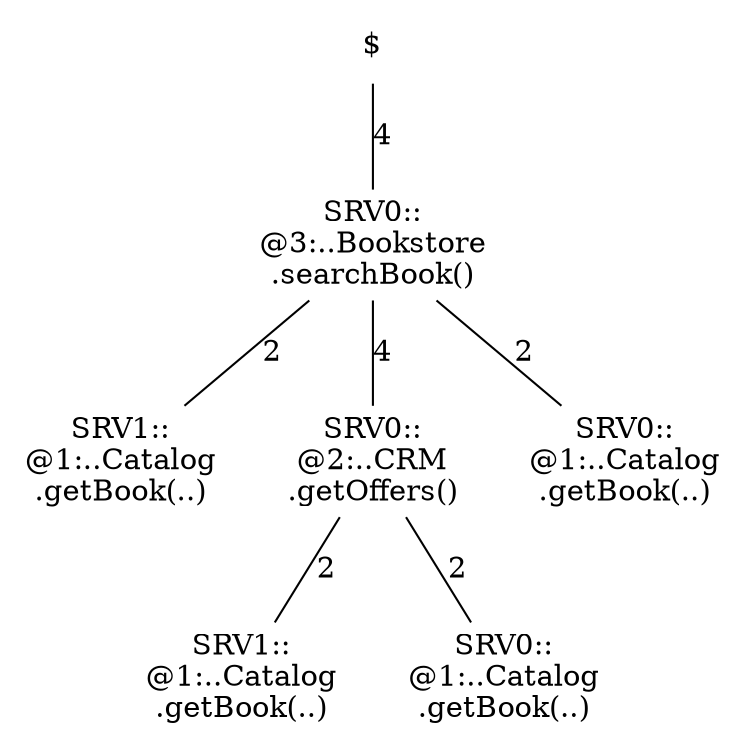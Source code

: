 digraph G {
0[label ="$",shape=none];
1[label ="SRV0::\n@3:..Bookstore\n.searchBook()",shape=none];
2[label ="SRV1::\n@1:..Catalog\n.getBook(..)",shape=none];
3[label ="SRV0::\n@2:..CRM\n.getOffers()",shape=none];
4[label ="SRV1::\n@1:..Catalog\n.getBook(..)",shape=none];
5[label ="SRV0::\n@1:..Catalog\n.getBook(..)",shape=none];
6[label ="SRV0::\n@1:..Catalog\n.getBook(..)",shape=none];

0->1[style=solid,arrowhead=none,label="4" ]

1->2[style=solid,arrowhead=none,label="2" ]

1->3[style=solid,arrowhead=none,label="4" ]

3->4[style=solid,arrowhead=none,label="2" ]

3->5[style=solid,arrowhead=none,label="2" ]

1->6[style=solid,arrowhead=none,label="2" ]

}
